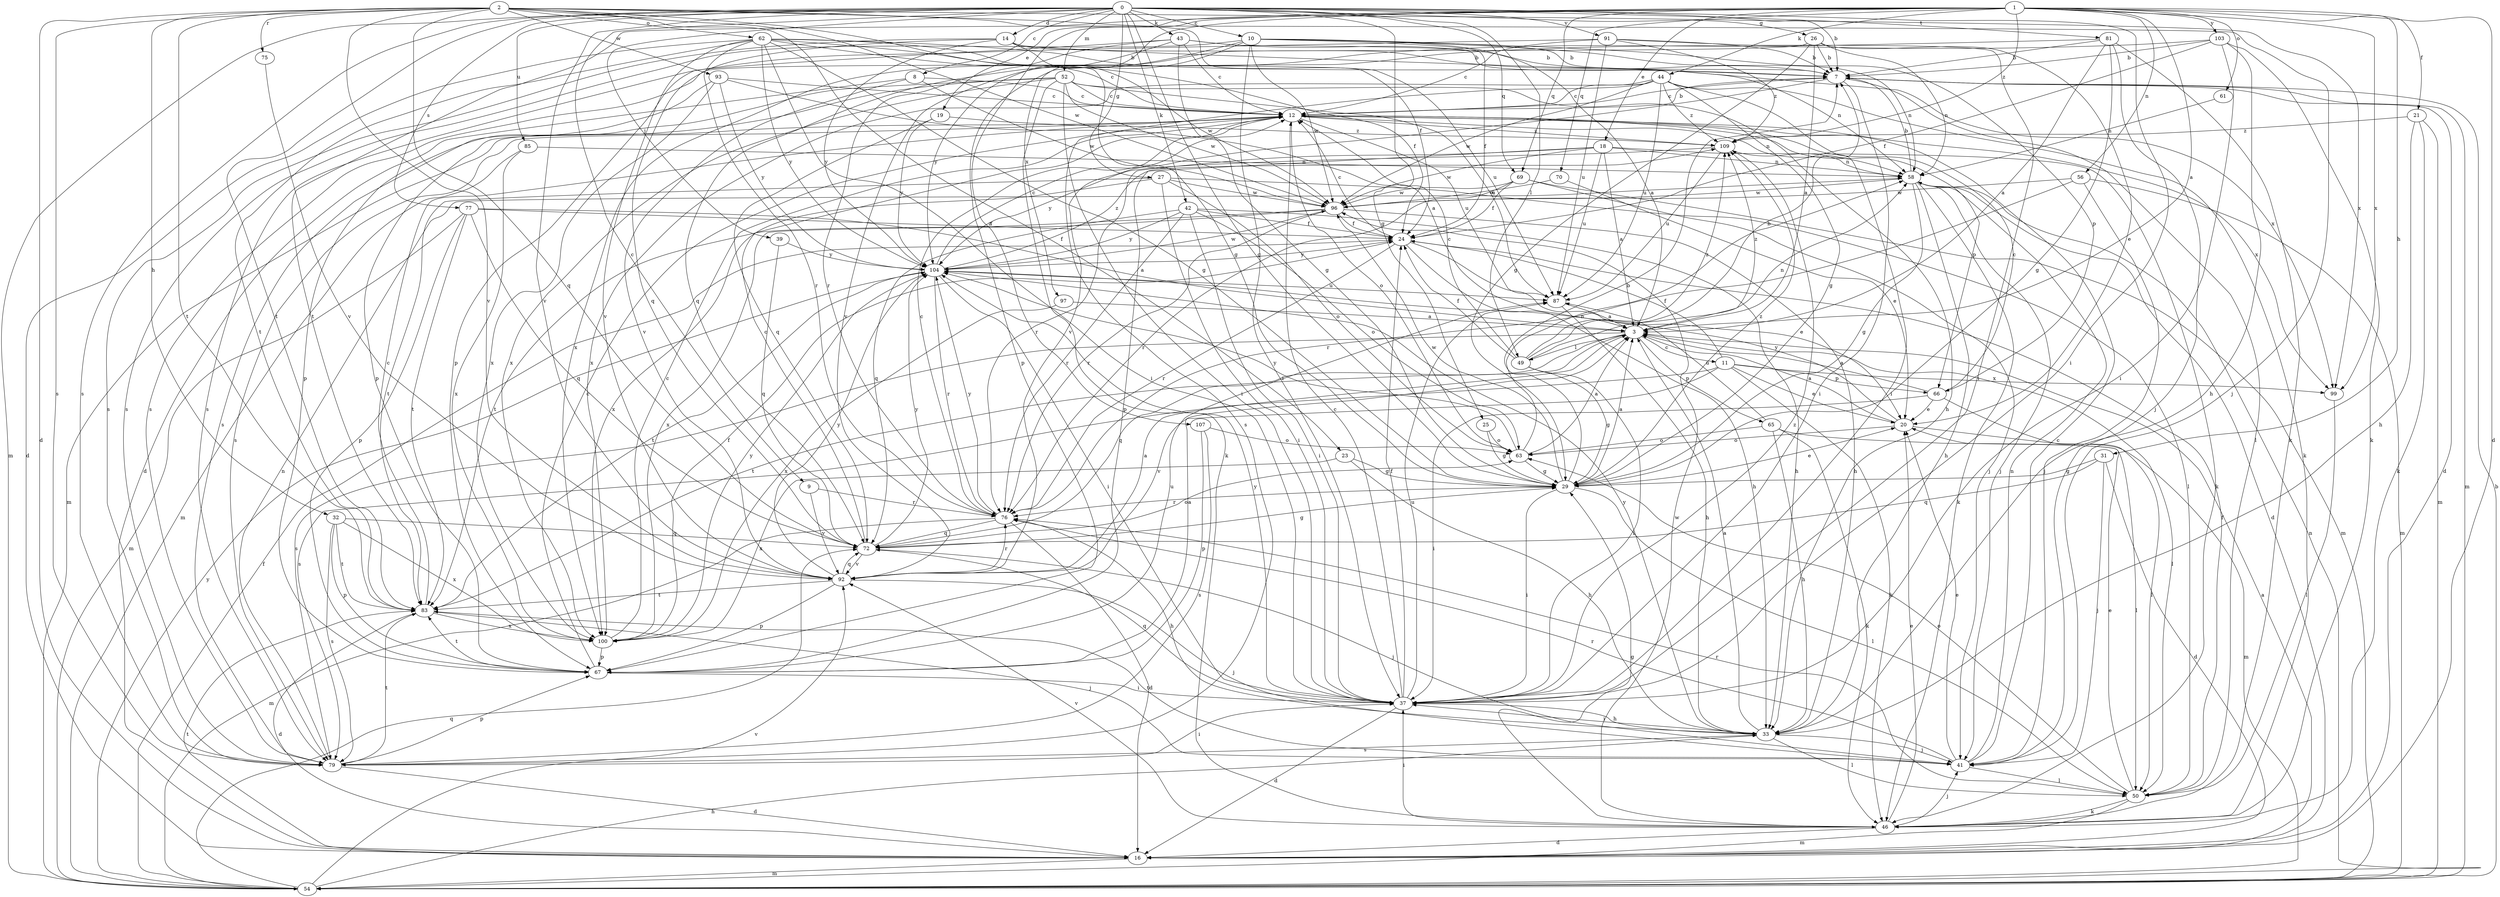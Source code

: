 strict digraph  {
0;
1;
2;
3;
7;
8;
9;
10;
11;
12;
14;
16;
18;
19;
20;
21;
23;
24;
25;
26;
27;
29;
31;
32;
33;
37;
39;
41;
42;
43;
44;
46;
49;
50;
52;
54;
56;
58;
61;
62;
63;
65;
66;
67;
69;
70;
72;
75;
76;
77;
79;
81;
83;
85;
87;
91;
92;
93;
96;
97;
99;
100;
103;
104;
107;
109;
0 -> 7  [label=b];
0 -> 8  [label=c];
0 -> 9  [label=c];
0 -> 10  [label=c];
0 -> 14  [label=d];
0 -> 25  [label=g];
0 -> 26  [label=g];
0 -> 27  [label=g];
0 -> 29  [label=g];
0 -> 37  [label=i];
0 -> 39  [label=j];
0 -> 42  [label=k];
0 -> 43  [label=k];
0 -> 49  [label=l];
0 -> 52  [label=m];
0 -> 54  [label=m];
0 -> 69  [label=q];
0 -> 77  [label=s];
0 -> 79  [label=s];
0 -> 81  [label=t];
0 -> 83  [label=t];
0 -> 85  [label=u];
0 -> 91  [label=v];
0 -> 92  [label=v];
1 -> 3  [label=a];
1 -> 16  [label=d];
1 -> 18  [label=e];
1 -> 19  [label=e];
1 -> 21  [label=f];
1 -> 31  [label=h];
1 -> 44  [label=k];
1 -> 56  [label=n];
1 -> 61  [label=o];
1 -> 69  [label=q];
1 -> 70  [label=q];
1 -> 83  [label=t];
1 -> 97  [label=x];
1 -> 99  [label=x];
1 -> 103  [label=y];
1 -> 107  [label=z];
1 -> 109  [label=z];
2 -> 16  [label=d];
2 -> 23  [label=f];
2 -> 24  [label=f];
2 -> 29  [label=g];
2 -> 32  [label=h];
2 -> 41  [label=j];
2 -> 62  [label=o];
2 -> 72  [label=q];
2 -> 75  [label=r];
2 -> 79  [label=s];
2 -> 83  [label=t];
2 -> 92  [label=v];
2 -> 93  [label=w];
2 -> 96  [label=w];
2 -> 99  [label=x];
3 -> 11  [label=c];
3 -> 49  [label=l];
3 -> 50  [label=l];
3 -> 65  [label=p];
3 -> 72  [label=q];
3 -> 79  [label=s];
3 -> 83  [label=t];
3 -> 109  [label=z];
7 -> 12  [label=c];
7 -> 16  [label=d];
7 -> 37  [label=i];
7 -> 50  [label=l];
7 -> 54  [label=m];
7 -> 92  [label=v];
8 -> 12  [label=c];
8 -> 16  [label=d];
8 -> 92  [label=v];
8 -> 96  [label=w];
9 -> 76  [label=r];
9 -> 92  [label=v];
10 -> 3  [label=a];
10 -> 7  [label=b];
10 -> 24  [label=f];
10 -> 37  [label=i];
10 -> 58  [label=n];
10 -> 66  [label=p];
10 -> 72  [label=q];
10 -> 79  [label=s];
10 -> 92  [label=v];
10 -> 96  [label=w];
11 -> 20  [label=e];
11 -> 24  [label=f];
11 -> 46  [label=k];
11 -> 66  [label=p];
11 -> 79  [label=s];
11 -> 92  [label=v];
11 -> 99  [label=x];
12 -> 7  [label=b];
12 -> 54  [label=m];
12 -> 58  [label=n];
12 -> 63  [label=o];
12 -> 66  [label=p];
12 -> 79  [label=s];
12 -> 87  [label=u];
12 -> 99  [label=x];
12 -> 109  [label=z];
14 -> 7  [label=b];
14 -> 72  [label=q];
14 -> 79  [label=s];
14 -> 96  [label=w];
14 -> 99  [label=x];
14 -> 104  [label=y];
16 -> 3  [label=a];
16 -> 54  [label=m];
16 -> 83  [label=t];
18 -> 3  [label=a];
18 -> 46  [label=k];
18 -> 58  [label=n];
18 -> 67  [label=p];
18 -> 76  [label=r];
18 -> 87  [label=u];
18 -> 96  [label=w];
19 -> 72  [label=q];
19 -> 104  [label=y];
19 -> 109  [label=z];
20 -> 3  [label=a];
20 -> 54  [label=m];
20 -> 63  [label=o];
20 -> 104  [label=y];
21 -> 33  [label=h];
21 -> 46  [label=k];
21 -> 54  [label=m];
21 -> 109  [label=z];
23 -> 29  [label=g];
23 -> 33  [label=h];
23 -> 100  [label=x];
24 -> 12  [label=c];
24 -> 20  [label=e];
24 -> 33  [label=h];
24 -> 76  [label=r];
24 -> 104  [label=y];
25 -> 29  [label=g];
25 -> 63  [label=o];
26 -> 3  [label=a];
26 -> 7  [label=b];
26 -> 20  [label=e];
26 -> 29  [label=g];
26 -> 58  [label=n];
26 -> 79  [label=s];
27 -> 37  [label=i];
27 -> 50  [label=l];
27 -> 63  [label=o];
27 -> 83  [label=t];
27 -> 96  [label=w];
27 -> 100  [label=x];
29 -> 3  [label=a];
29 -> 7  [label=b];
29 -> 20  [label=e];
29 -> 37  [label=i];
29 -> 50  [label=l];
29 -> 76  [label=r];
29 -> 96  [label=w];
29 -> 109  [label=z];
31 -> 16  [label=d];
31 -> 29  [label=g];
31 -> 41  [label=j];
31 -> 72  [label=q];
32 -> 67  [label=p];
32 -> 72  [label=q];
32 -> 79  [label=s];
32 -> 83  [label=t];
32 -> 100  [label=x];
33 -> 3  [label=a];
33 -> 37  [label=i];
33 -> 41  [label=j];
33 -> 50  [label=l];
33 -> 79  [label=s];
33 -> 104  [label=y];
37 -> 12  [label=c];
37 -> 16  [label=d];
37 -> 24  [label=f];
37 -> 33  [label=h];
37 -> 72  [label=q];
37 -> 87  [label=u];
37 -> 104  [label=y];
37 -> 109  [label=z];
39 -> 72  [label=q];
39 -> 104  [label=y];
41 -> 12  [label=c];
41 -> 20  [label=e];
41 -> 50  [label=l];
41 -> 58  [label=n];
41 -> 76  [label=r];
41 -> 83  [label=t];
42 -> 24  [label=f];
42 -> 33  [label=h];
42 -> 37  [label=i];
42 -> 63  [label=o];
42 -> 72  [label=q];
42 -> 76  [label=r];
42 -> 104  [label=y];
43 -> 7  [label=b];
43 -> 12  [label=c];
43 -> 29  [label=g];
43 -> 58  [label=n];
43 -> 67  [label=p];
43 -> 76  [label=r];
43 -> 104  [label=y];
44 -> 12  [label=c];
44 -> 29  [label=g];
44 -> 37  [label=i];
44 -> 46  [label=k];
44 -> 79  [label=s];
44 -> 87  [label=u];
44 -> 96  [label=w];
44 -> 100  [label=x];
44 -> 109  [label=z];
46 -> 16  [label=d];
46 -> 20  [label=e];
46 -> 29  [label=g];
46 -> 37  [label=i];
46 -> 41  [label=j];
46 -> 92  [label=v];
46 -> 96  [label=w];
49 -> 7  [label=b];
49 -> 12  [label=c];
49 -> 24  [label=f];
49 -> 29  [label=g];
49 -> 37  [label=i];
49 -> 58  [label=n];
49 -> 109  [label=z];
50 -> 20  [label=e];
50 -> 24  [label=f];
50 -> 46  [label=k];
50 -> 54  [label=m];
50 -> 63  [label=o];
50 -> 76  [label=r];
52 -> 12  [label=c];
52 -> 33  [label=h];
52 -> 37  [label=i];
52 -> 46  [label=k];
52 -> 67  [label=p];
52 -> 79  [label=s];
52 -> 87  [label=u];
52 -> 96  [label=w];
52 -> 100  [label=x];
54 -> 7  [label=b];
54 -> 24  [label=f];
54 -> 33  [label=h];
54 -> 58  [label=n];
54 -> 72  [label=q];
54 -> 92  [label=v];
54 -> 104  [label=y];
56 -> 41  [label=j];
56 -> 54  [label=m];
56 -> 76  [label=r];
56 -> 96  [label=w];
58 -> 7  [label=b];
58 -> 16  [label=d];
58 -> 29  [label=g];
58 -> 33  [label=h];
58 -> 41  [label=j];
58 -> 46  [label=k];
58 -> 96  [label=w];
61 -> 58  [label=n];
62 -> 7  [label=b];
62 -> 12  [label=c];
62 -> 16  [label=d];
62 -> 24  [label=f];
62 -> 29  [label=g];
62 -> 37  [label=i];
62 -> 76  [label=r];
62 -> 83  [label=t];
62 -> 87  [label=u];
62 -> 92  [label=v];
62 -> 104  [label=y];
63 -> 3  [label=a];
63 -> 29  [label=g];
63 -> 58  [label=n];
63 -> 104  [label=y];
65 -> 33  [label=h];
65 -> 46  [label=k];
65 -> 50  [label=l];
65 -> 63  [label=o];
65 -> 87  [label=u];
66 -> 3  [label=a];
66 -> 12  [label=c];
66 -> 20  [label=e];
66 -> 37  [label=i];
66 -> 50  [label=l];
67 -> 3  [label=a];
67 -> 12  [label=c];
67 -> 37  [label=i];
67 -> 83  [label=t];
67 -> 87  [label=u];
69 -> 24  [label=f];
69 -> 41  [label=j];
69 -> 54  [label=m];
69 -> 76  [label=r];
69 -> 96  [label=w];
70 -> 20  [label=e];
70 -> 96  [label=w];
72 -> 12  [label=c];
72 -> 29  [label=g];
72 -> 41  [label=j];
72 -> 63  [label=o];
72 -> 92  [label=v];
72 -> 104  [label=y];
75 -> 92  [label=v];
76 -> 12  [label=c];
76 -> 16  [label=d];
76 -> 33  [label=h];
76 -> 54  [label=m];
76 -> 72  [label=q];
76 -> 104  [label=y];
77 -> 3  [label=a];
77 -> 24  [label=f];
77 -> 54  [label=m];
77 -> 67  [label=p];
77 -> 72  [label=q];
77 -> 83  [label=t];
79 -> 16  [label=d];
79 -> 37  [label=i];
79 -> 58  [label=n];
79 -> 67  [label=p];
79 -> 83  [label=t];
81 -> 3  [label=a];
81 -> 7  [label=b];
81 -> 29  [label=g];
81 -> 41  [label=j];
81 -> 46  [label=k];
81 -> 100  [label=x];
83 -> 12  [label=c];
83 -> 16  [label=d];
83 -> 41  [label=j];
83 -> 100  [label=x];
85 -> 54  [label=m];
85 -> 58  [label=n];
85 -> 100  [label=x];
87 -> 3  [label=a];
87 -> 33  [label=h];
91 -> 7  [label=b];
91 -> 12  [label=c];
91 -> 37  [label=i];
91 -> 79  [label=s];
91 -> 87  [label=u];
91 -> 109  [label=z];
92 -> 3  [label=a];
92 -> 41  [label=j];
92 -> 67  [label=p];
92 -> 72  [label=q];
92 -> 76  [label=r];
92 -> 83  [label=t];
92 -> 104  [label=y];
93 -> 3  [label=a];
93 -> 12  [label=c];
93 -> 67  [label=p];
93 -> 100  [label=x];
93 -> 104  [label=y];
96 -> 24  [label=f];
96 -> 33  [label=h];
96 -> 76  [label=r];
96 -> 83  [label=t];
96 -> 100  [label=x];
97 -> 3  [label=a];
97 -> 100  [label=x];
99 -> 50  [label=l];
100 -> 12  [label=c];
100 -> 24  [label=f];
100 -> 67  [label=p];
100 -> 104  [label=y];
103 -> 7  [label=b];
103 -> 24  [label=f];
103 -> 33  [label=h];
103 -> 37  [label=i];
103 -> 46  [label=k];
103 -> 67  [label=p];
104 -> 12  [label=c];
104 -> 37  [label=i];
104 -> 76  [label=r];
104 -> 83  [label=t];
104 -> 87  [label=u];
104 -> 96  [label=w];
104 -> 109  [label=z];
107 -> 63  [label=o];
107 -> 67  [label=p];
107 -> 79  [label=s];
109 -> 58  [label=n];
109 -> 87  [label=u];
109 -> 104  [label=y];
}
